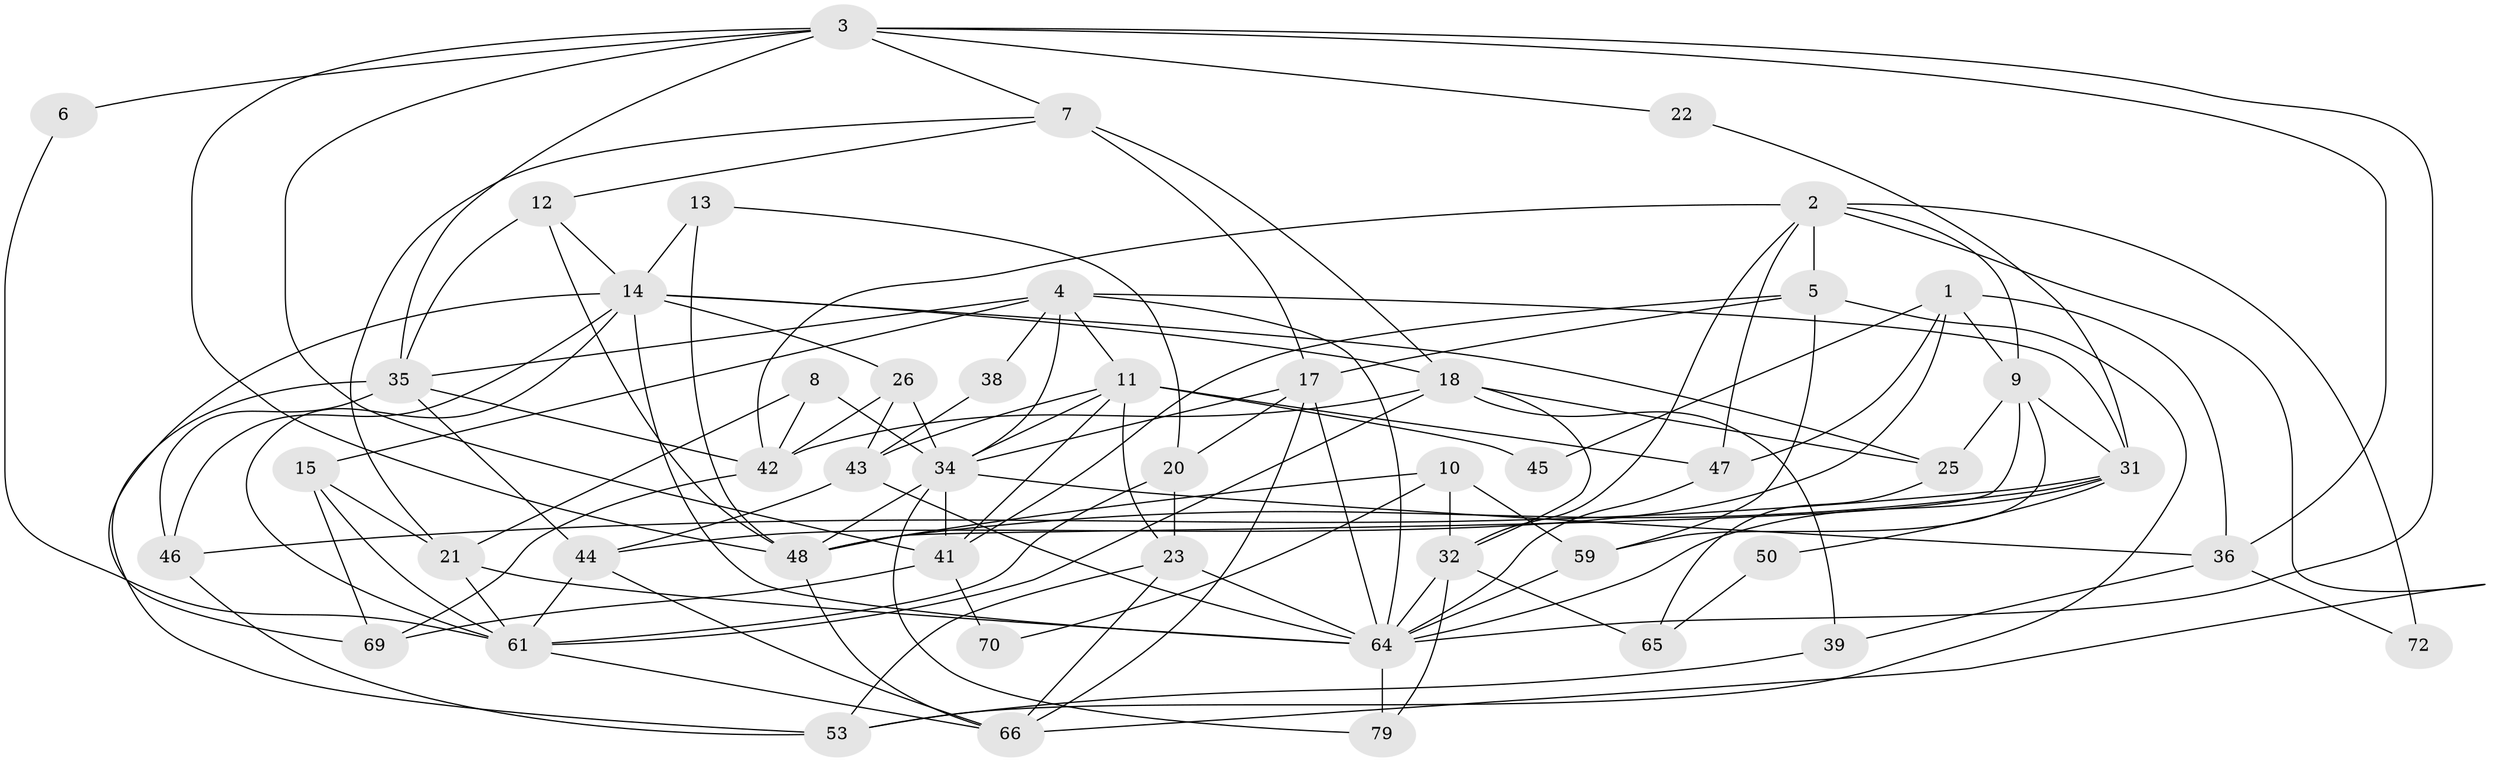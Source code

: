 // Generated by graph-tools (version 1.1) at 2025/52/02/27/25 19:52:04]
// undirected, 49 vertices, 123 edges
graph export_dot {
graph [start="1"]
  node [color=gray90,style=filled];
  1 [super="+33"];
  2 [super="+57"];
  3 [super="+29"];
  4 [super="+16"];
  5 [super="+67"];
  6;
  7 [super="+37"];
  8 [super="+30"];
  9 [super="+76"];
  10 [super="+19"];
  11 [super="+28"];
  12 [super="+24"];
  13;
  14 [super="+51"];
  15 [super="+60"];
  17 [super="+49"];
  18 [super="+56"];
  20 [super="+74"];
  21;
  22;
  23 [super="+73"];
  25 [super="+75"];
  26 [super="+27"];
  31 [super="+62"];
  32 [super="+54"];
  34 [super="+58"];
  35 [super="+40"];
  36;
  38;
  39;
  41 [super="+63"];
  42 [super="+55"];
  43 [super="+52"];
  44;
  45;
  46;
  47;
  48 [super="+68"];
  50;
  53;
  59;
  61 [super="+77"];
  64 [super="+78"];
  65;
  66 [super="+71"];
  69;
  70;
  72;
  79;
  1 -- 47;
  1 -- 45;
  1 -- 44;
  1 -- 36;
  1 -- 9;
  2 -- 32;
  2 -- 72;
  2 -- 42;
  2 -- 47;
  2 -- 9;
  2 -- 66;
  2 -- 5;
  3 -- 48;
  3 -- 41;
  3 -- 64;
  3 -- 7;
  3 -- 36;
  3 -- 22;
  3 -- 6;
  3 -- 35;
  4 -- 11;
  4 -- 64;
  4 -- 34;
  4 -- 15;
  4 -- 38;
  4 -- 31;
  4 -- 35;
  5 -- 59;
  5 -- 53;
  5 -- 41;
  5 -- 17;
  6 -- 61;
  7 -- 17 [weight=2];
  7 -- 18;
  7 -- 21;
  7 -- 12;
  8 -- 21;
  8 -- 42;
  8 -- 34;
  9 -- 59;
  9 -- 48;
  9 -- 25;
  9 -- 31;
  10 -- 70;
  10 -- 48;
  10 -- 59;
  10 -- 32;
  11 -- 43;
  11 -- 45;
  11 -- 41;
  11 -- 47;
  11 -- 23;
  11 -- 34;
  12 -- 14;
  12 -- 48;
  12 -- 35;
  13 -- 48;
  13 -- 20;
  13 -- 14;
  14 -- 69;
  14 -- 26;
  14 -- 46;
  14 -- 18;
  14 -- 64;
  14 -- 61;
  14 -- 25;
  15 -- 61;
  15 -- 69;
  15 -- 21;
  17 -- 34;
  17 -- 20;
  17 -- 64;
  17 -- 66;
  18 -- 39;
  18 -- 32;
  18 -- 61;
  18 -- 42;
  18 -- 25;
  20 -- 23;
  20 -- 61;
  21 -- 61;
  21 -- 64;
  22 -- 31;
  23 -- 53;
  23 -- 64;
  23 -- 66;
  25 -- 65;
  26 -- 34 [weight=2];
  26 -- 43;
  26 -- 42;
  31 -- 46;
  31 -- 64;
  31 -- 48;
  31 -- 50;
  32 -- 79;
  32 -- 65;
  32 -- 64;
  34 -- 41;
  34 -- 48;
  34 -- 36;
  34 -- 79;
  35 -- 44;
  35 -- 42;
  35 -- 53;
  35 -- 46;
  36 -- 39;
  36 -- 72;
  38 -- 43;
  39 -- 53;
  41 -- 69;
  41 -- 70;
  42 -- 69;
  43 -- 44;
  43 -- 64;
  44 -- 66;
  44 -- 61;
  46 -- 53;
  47 -- 64;
  48 -- 66;
  50 -- 65;
  59 -- 64;
  61 -- 66;
  64 -- 79;
}
